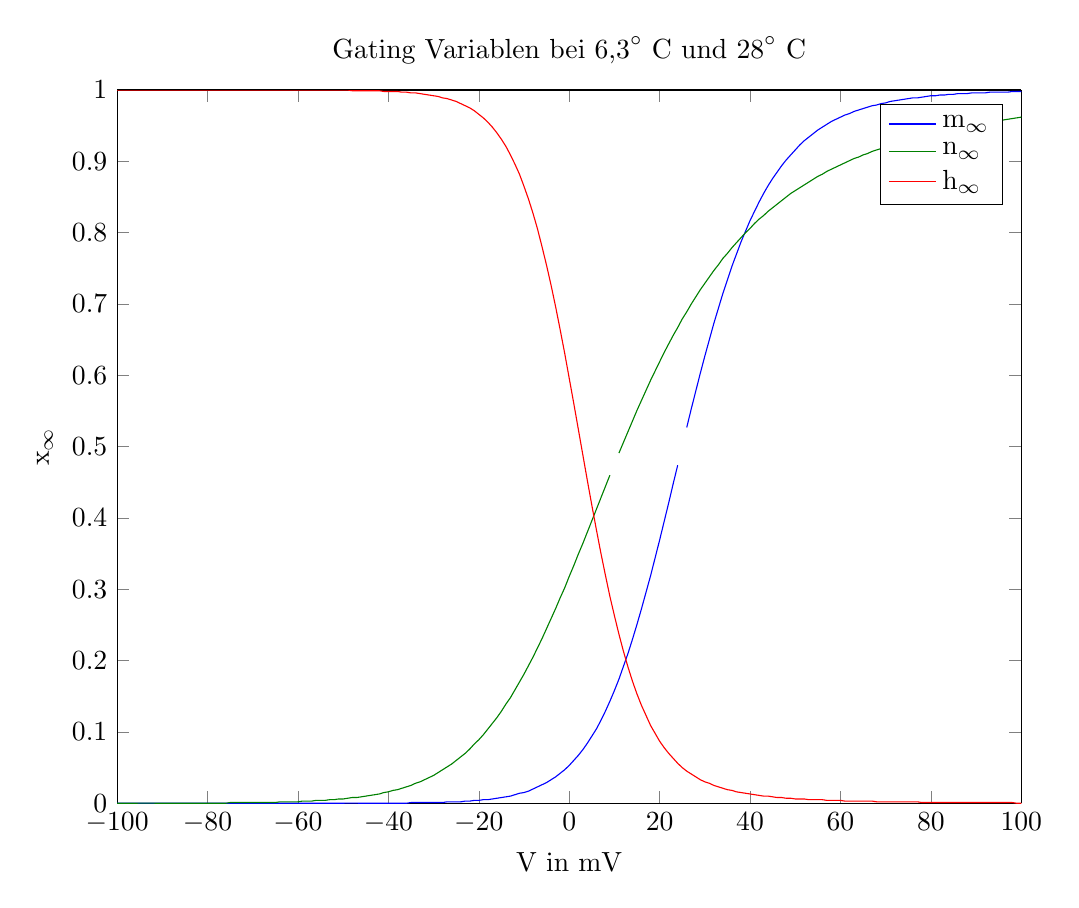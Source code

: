 % This file was created by matlab2tikz.
% Minimal pgfplots version: 1.3
%
%The latest updates can be retrieved from
%  http://www.mathworks.com/matlabcentral/fileexchange/22022-matlab2tikz
%where you can also make suggestions and rate matlab2tikz.
%
\begin{tikzpicture}

\begin{axis}[%
width=4.521in,
height=3.566in,
at={(0.758in,0.481in)},
scale only axis,
unbounded coords=jump,
separate axis lines,
every outer x axis line/.append style={black},
every x tick label/.append style={font=\color{black}},
xmin=-100,
xmax=100,
xlabel={V in mV},
every outer y axis line/.append style={black},
every y tick label/.append style={font=\color{black}},
ymin=0,
ymax=1,
ylabel={$\text{x}_\infty$},
title={$\text{Gating Variablen bei 6,3}^\circ\text{ C und 28}^\circ\text{ C}$},
legend style={legend cell align=left,align=left,draw=black}
]
\addplot [color=blue,solid]
  table[row sep=crcr]{%
-100	4.502e-08\\
-99	5.218e-08\\
-98	6.047e-08\\
-97	7.007e-08\\
-96	8.119e-08\\
-95	9.408e-08\\
-94	1.09e-07\\
-93	1.263e-07\\
-92	1.463e-07\\
-91	1.694e-07\\
-90	1.962e-07\\
-89	2.273e-07\\
-88	2.632e-07\\
-87	3.048e-07\\
-86	3.529e-07\\
-85	4.086e-07\\
-84	4.73e-07\\
-83	5.475e-07\\
-82	6.338e-07\\
-81	7.335e-07\\
-80	8.489e-07\\
-79	9.823e-07\\
-78	1.137e-06\\
-77	1.315e-06\\
-76	1.521e-06\\
-75	1.76e-06\\
-74	2.035e-06\\
-73	2.354e-06\\
-72	2.722e-06\\
-71	3.147e-06\\
-70	3.639e-06\\
-69	4.207e-06\\
-68	4.862e-06\\
-67	5.62e-06\\
-66	6.494e-06\\
-65	7.504e-06\\
-64	8.67e-06\\
-63	1.002e-05\\
-62	1.157e-05\\
-61	1.336e-05\\
-60	1.543e-05\\
-59	1.781e-05\\
-58	2.056e-05\\
-57	2.373e-05\\
-56	2.739e-05\\
-55	3.161e-05\\
-54	3.647e-05\\
-53	4.207e-05\\
-52	4.852e-05\\
-51	5.595e-05\\
-50	6.451e-05\\
-49	7.437e-05\\
-48	8.571e-05\\
-47	9.877e-05\\
-46	0.0\\
-45	0.0\\
-44	0.0\\
-43	0.0\\
-42	0.0\\
-41	0.0\\
-40	0.0\\
-39	0.0\\
-38	0.0\\
-37	0.0\\
-36	0.0\\
-35	0.001\\
-34	0.001\\
-33	0.001\\
-32	0.001\\
-31	0.001\\
-30	0.001\\
-29	0.001\\
-28	0.001\\
-27	0.002\\
-26	0.002\\
-25	0.002\\
-24	0.002\\
-23	0.003\\
-22	0.003\\
-21	0.004\\
-20	0.004\\
-19	0.005\\
-18	0.005\\
-17	0.006\\
-16	0.007\\
-15	0.008\\
-14	0.009\\
-13	0.01\\
-12	0.012\\
-11	0.014\\
-10	0.015\\
-9	0.017\\
-8	0.02\\
-7	0.023\\
-6	0.026\\
-5	0.029\\
-4	0.033\\
-3	0.037\\
-2	0.042\\
-1	0.047\\
0	0.053\\
1	0.06\\
2	0.067\\
3	0.075\\
4	0.084\\
5	0.094\\
6	0.104\\
7	0.116\\
8	0.129\\
9	0.143\\
10	0.158\\
11	0.174\\
12	0.192\\
13	0.21\\
14	0.23\\
15	0.251\\
16	0.273\\
17	0.296\\
18	0.319\\
19	0.344\\
20	0.369\\
21	0.395\\
22	0.421\\
23	0.448\\
24	0.474\\
25	nan\\
26	0.527\\
27	0.553\\
28	0.578\\
29	0.603\\
30	0.627\\
31	0.65\\
32	0.673\\
33	0.694\\
34	0.715\\
35	0.734\\
36	0.753\\
37	0.77\\
38	0.787\\
39	0.802\\
40	0.817\\
41	0.83\\
42	0.843\\
43	0.855\\
44	0.866\\
45	0.876\\
46	0.885\\
47	0.894\\
48	0.902\\
49	0.909\\
50	0.916\\
51	0.923\\
52	0.929\\
53	0.934\\
54	0.939\\
55	0.944\\
56	0.948\\
57	0.952\\
58	0.956\\
59	0.959\\
60	0.962\\
61	0.965\\
62	0.967\\
63	0.97\\
64	0.972\\
65	0.974\\
66	0.976\\
67	0.978\\
68	0.979\\
69	0.981\\
70	0.982\\
71	0.984\\
72	0.985\\
73	0.986\\
74	0.987\\
75	0.988\\
76	0.989\\
77	0.989\\
78	0.99\\
79	0.991\\
80	0.992\\
81	0.992\\
82	0.993\\
83	0.993\\
84	0.994\\
85	0.994\\
86	0.995\\
87	0.995\\
88	0.995\\
89	0.996\\
90	0.996\\
91	0.996\\
92	0.996\\
93	0.997\\
94	0.997\\
95	0.997\\
96	0.997\\
97	0.997\\
98	0.998\\
99	0.998\\
100	0.998\\
};
\addlegendentry{$\text{m}_\infty$};

\addplot [color=black!50!green,solid]
  table[row sep=crcr]{%
-100	4.211e-05\\
-99	4.669e-05\\
-98	5.177e-05\\
-97	5.74e-05\\
-96	6.364e-05\\
-95	7.054e-05\\
-94	7.819e-05\\
-93	8.666e-05\\
-92	9.603e-05\\
-91	0.0\\
-90	0.0\\
-89	0.0\\
-88	0.0\\
-87	0.0\\
-86	0.0\\
-85	0.0\\
-84	0.0\\
-83	0.0\\
-82	0.0\\
-81	0.0\\
-80	0.0\\
-79	0.0\\
-78	0.0\\
-77	0.0\\
-76	0.0\\
-75	0.001\\
-74	0.001\\
-73	0.001\\
-72	0.001\\
-71	0.001\\
-70	0.001\\
-69	0.001\\
-68	0.001\\
-67	0.001\\
-66	0.001\\
-65	0.001\\
-64	0.002\\
-63	0.002\\
-62	0.002\\
-61	0.002\\
-60	0.002\\
-59	0.003\\
-58	0.003\\
-57	0.003\\
-56	0.004\\
-55	0.004\\
-54	0.004\\
-53	0.005\\
-52	0.005\\
-51	0.006\\
-50	0.006\\
-49	0.007\\
-48	0.008\\
-47	0.008\\
-46	0.009\\
-45	0.01\\
-44	0.011\\
-43	0.012\\
-42	0.013\\
-41	0.015\\
-40	0.016\\
-39	0.018\\
-38	0.019\\
-37	0.021\\
-36	0.023\\
-35	0.025\\
-34	0.028\\
-33	0.03\\
-32	0.033\\
-31	0.036\\
-30	0.039\\
-29	0.043\\
-28	0.047\\
-27	0.051\\
-26	0.055\\
-25	0.06\\
-24	0.065\\
-23	0.07\\
-22	0.076\\
-21	0.083\\
-20	0.089\\
-19	0.096\\
-18	0.104\\
-17	0.112\\
-16	0.12\\
-15	0.129\\
-14	0.139\\
-13	0.148\\
-12	0.159\\
-11	0.17\\
-10	0.181\\
-9	0.193\\
-8	0.205\\
-7	0.218\\
-6	0.231\\
-5	0.245\\
-4	0.259\\
-3	0.273\\
-2	0.288\\
-1	0.302\\
0	0.318\\
1	0.333\\
2	0.349\\
3	0.364\\
4	0.38\\
5	0.396\\
6	0.412\\
7	0.428\\
8	0.444\\
9	0.46\\
10	nan\\
11	0.491\\
12	0.506\\
13	0.521\\
14	0.536\\
15	0.551\\
16	0.565\\
17	0.579\\
18	0.593\\
19	0.606\\
20	0.619\\
21	0.632\\
22	0.644\\
23	0.656\\
24	0.667\\
25	0.679\\
26	0.689\\
27	0.7\\
28	0.71\\
29	0.72\\
30	0.729\\
31	0.738\\
32	0.747\\
33	0.755\\
34	0.764\\
35	0.771\\
36	0.779\\
37	0.786\\
38	0.793\\
39	0.8\\
40	0.806\\
41	0.813\\
42	0.819\\
43	0.824\\
44	0.83\\
45	0.835\\
46	0.84\\
47	0.845\\
48	0.85\\
49	0.855\\
50	0.859\\
51	0.863\\
52	0.867\\
53	0.871\\
54	0.875\\
55	0.879\\
56	0.882\\
57	0.886\\
58	0.889\\
59	0.892\\
60	0.895\\
61	0.898\\
62	0.901\\
63	0.904\\
64	0.906\\
65	0.909\\
66	0.911\\
67	0.914\\
68	0.916\\
69	0.918\\
70	0.92\\
71	0.922\\
72	0.924\\
73	0.926\\
74	0.928\\
75	0.93\\
76	0.932\\
77	0.934\\
78	0.935\\
79	0.937\\
80	0.938\\
81	0.94\\
82	0.941\\
83	0.943\\
84	0.944\\
85	0.946\\
86	0.947\\
87	0.948\\
88	0.949\\
89	0.951\\
90	0.952\\
91	0.953\\
92	0.954\\
93	0.955\\
94	0.956\\
95	0.957\\
96	0.958\\
97	0.959\\
98	0.96\\
99	0.961\\
100	0.962\\
};
\addlegendentry{$\text{n}_\infty$};

\addplot [color=red,solid]
  table[row sep=crcr]{%
-100	1.0\\
-99	1.0\\
-98	1.0\\
-97	1.0\\
-96	1.0\\
-95	1.0\\
-94	1.0\\
-93	1.0\\
-92	1.0\\
-91	1.0\\
-90	1.0\\
-89	1.0\\
-88	1.0\\
-87	1.0\\
-86	1.0\\
-85	1.0\\
-84	1.0\\
-83	1.0\\
-82	1.0\\
-81	1.0\\
-80	1.0\\
-79	1.0\\
-78	1.0\\
-77	1.0\\
-76	1.0\\
-75	1.0\\
-74	1.0\\
-73	1.0\\
-72	1.0\\
-71	1.0\\
-70	1.0\\
-69	1.0\\
-68	1.0\\
-67	1.0\\
-66	1.0\\
-65	1.0\\
-64	1.0\\
-63	1.0\\
-62	1.0\\
-61	1.0\\
-60	1.0\\
-59	1.0\\
-58	1.0\\
-57	1.0\\
-56	1.0\\
-55	1.0\\
-54	1.0\\
-53	1.0\\
-52	1.0\\
-51	1.0\\
-50	1.0\\
-49	1.0\\
-48	0.999\\
-47	0.999\\
-46	0.999\\
-45	0.999\\
-44	0.999\\
-43	0.999\\
-42	0.999\\
-41	0.998\\
-40	0.998\\
-39	0.998\\
-38	0.998\\
-37	0.997\\
-36	0.997\\
-35	0.996\\
-34	0.996\\
-33	0.995\\
-32	0.994\\
-31	0.993\\
-30	0.992\\
-29	0.991\\
-28	0.989\\
-27	0.988\\
-26	0.986\\
-25	0.984\\
-24	0.981\\
-23	0.978\\
-22	0.975\\
-21	0.971\\
-20	0.966\\
-19	0.961\\
-18	0.955\\
-17	0.948\\
-16	0.94\\
-15	0.931\\
-14	0.921\\
-13	0.909\\
-12	0.896\\
-11	0.882\\
-10	0.865\\
-9	0.847\\
-8	0.827\\
-7	0.805\\
-6	0.78\\
-5	0.754\\
-4	0.726\\
-3	0.696\\
-2	0.664\\
-1	0.631\\
0	0.596\\
1	0.561\\
2	0.525\\
3	0.489\\
4	0.453\\
5	0.418\\
6	0.384\\
7	0.351\\
8	0.32\\
9	0.29\\
10	0.263\\
11	0.237\\
12	0.213\\
13	0.191\\
14	0.171\\
15	0.153\\
16	0.137\\
17	0.123\\
18	0.109\\
19	0.098\\
20	0.087\\
21	0.078\\
22	0.07\\
23	0.063\\
24	0.056\\
25	0.05\\
26	0.045\\
27	0.041\\
28	0.037\\
29	0.033\\
30	0.03\\
31	0.028\\
32	0.025\\
33	0.023\\
34	0.021\\
35	0.019\\
36	0.018\\
37	0.016\\
38	0.015\\
39	0.014\\
40	0.013\\
41	0.012\\
42	0.011\\
43	0.01\\
44	0.01\\
45	0.009\\
46	0.008\\
47	0.008\\
48	0.007\\
49	0.007\\
50	0.006\\
51	0.006\\
52	0.006\\
53	0.005\\
54	0.005\\
55	0.005\\
56	0.005\\
57	0.004\\
58	0.004\\
59	0.004\\
60	0.004\\
61	0.003\\
62	0.003\\
63	0.003\\
64	0.003\\
65	0.003\\
66	0.003\\
67	0.003\\
68	0.002\\
69	0.002\\
70	0.002\\
71	0.002\\
72	0.002\\
73	0.002\\
74	0.002\\
75	0.002\\
76	0.002\\
77	0.002\\
78	0.001\\
79	0.001\\
80	0.001\\
81	0.001\\
82	0.001\\
83	0.001\\
84	0.001\\
85	0.001\\
86	0.001\\
87	0.001\\
88	0.001\\
89	0.001\\
90	0.001\\
91	0.001\\
92	0.001\\
93	0.001\\
94	0.001\\
95	0.001\\
96	0.001\\
97	0.001\\
98	0.001\\
99	0.0\\
100	0.0\\
};
\addlegendentry{$\text{h}_\infty$};

\end{axis}
\end{tikzpicture}%